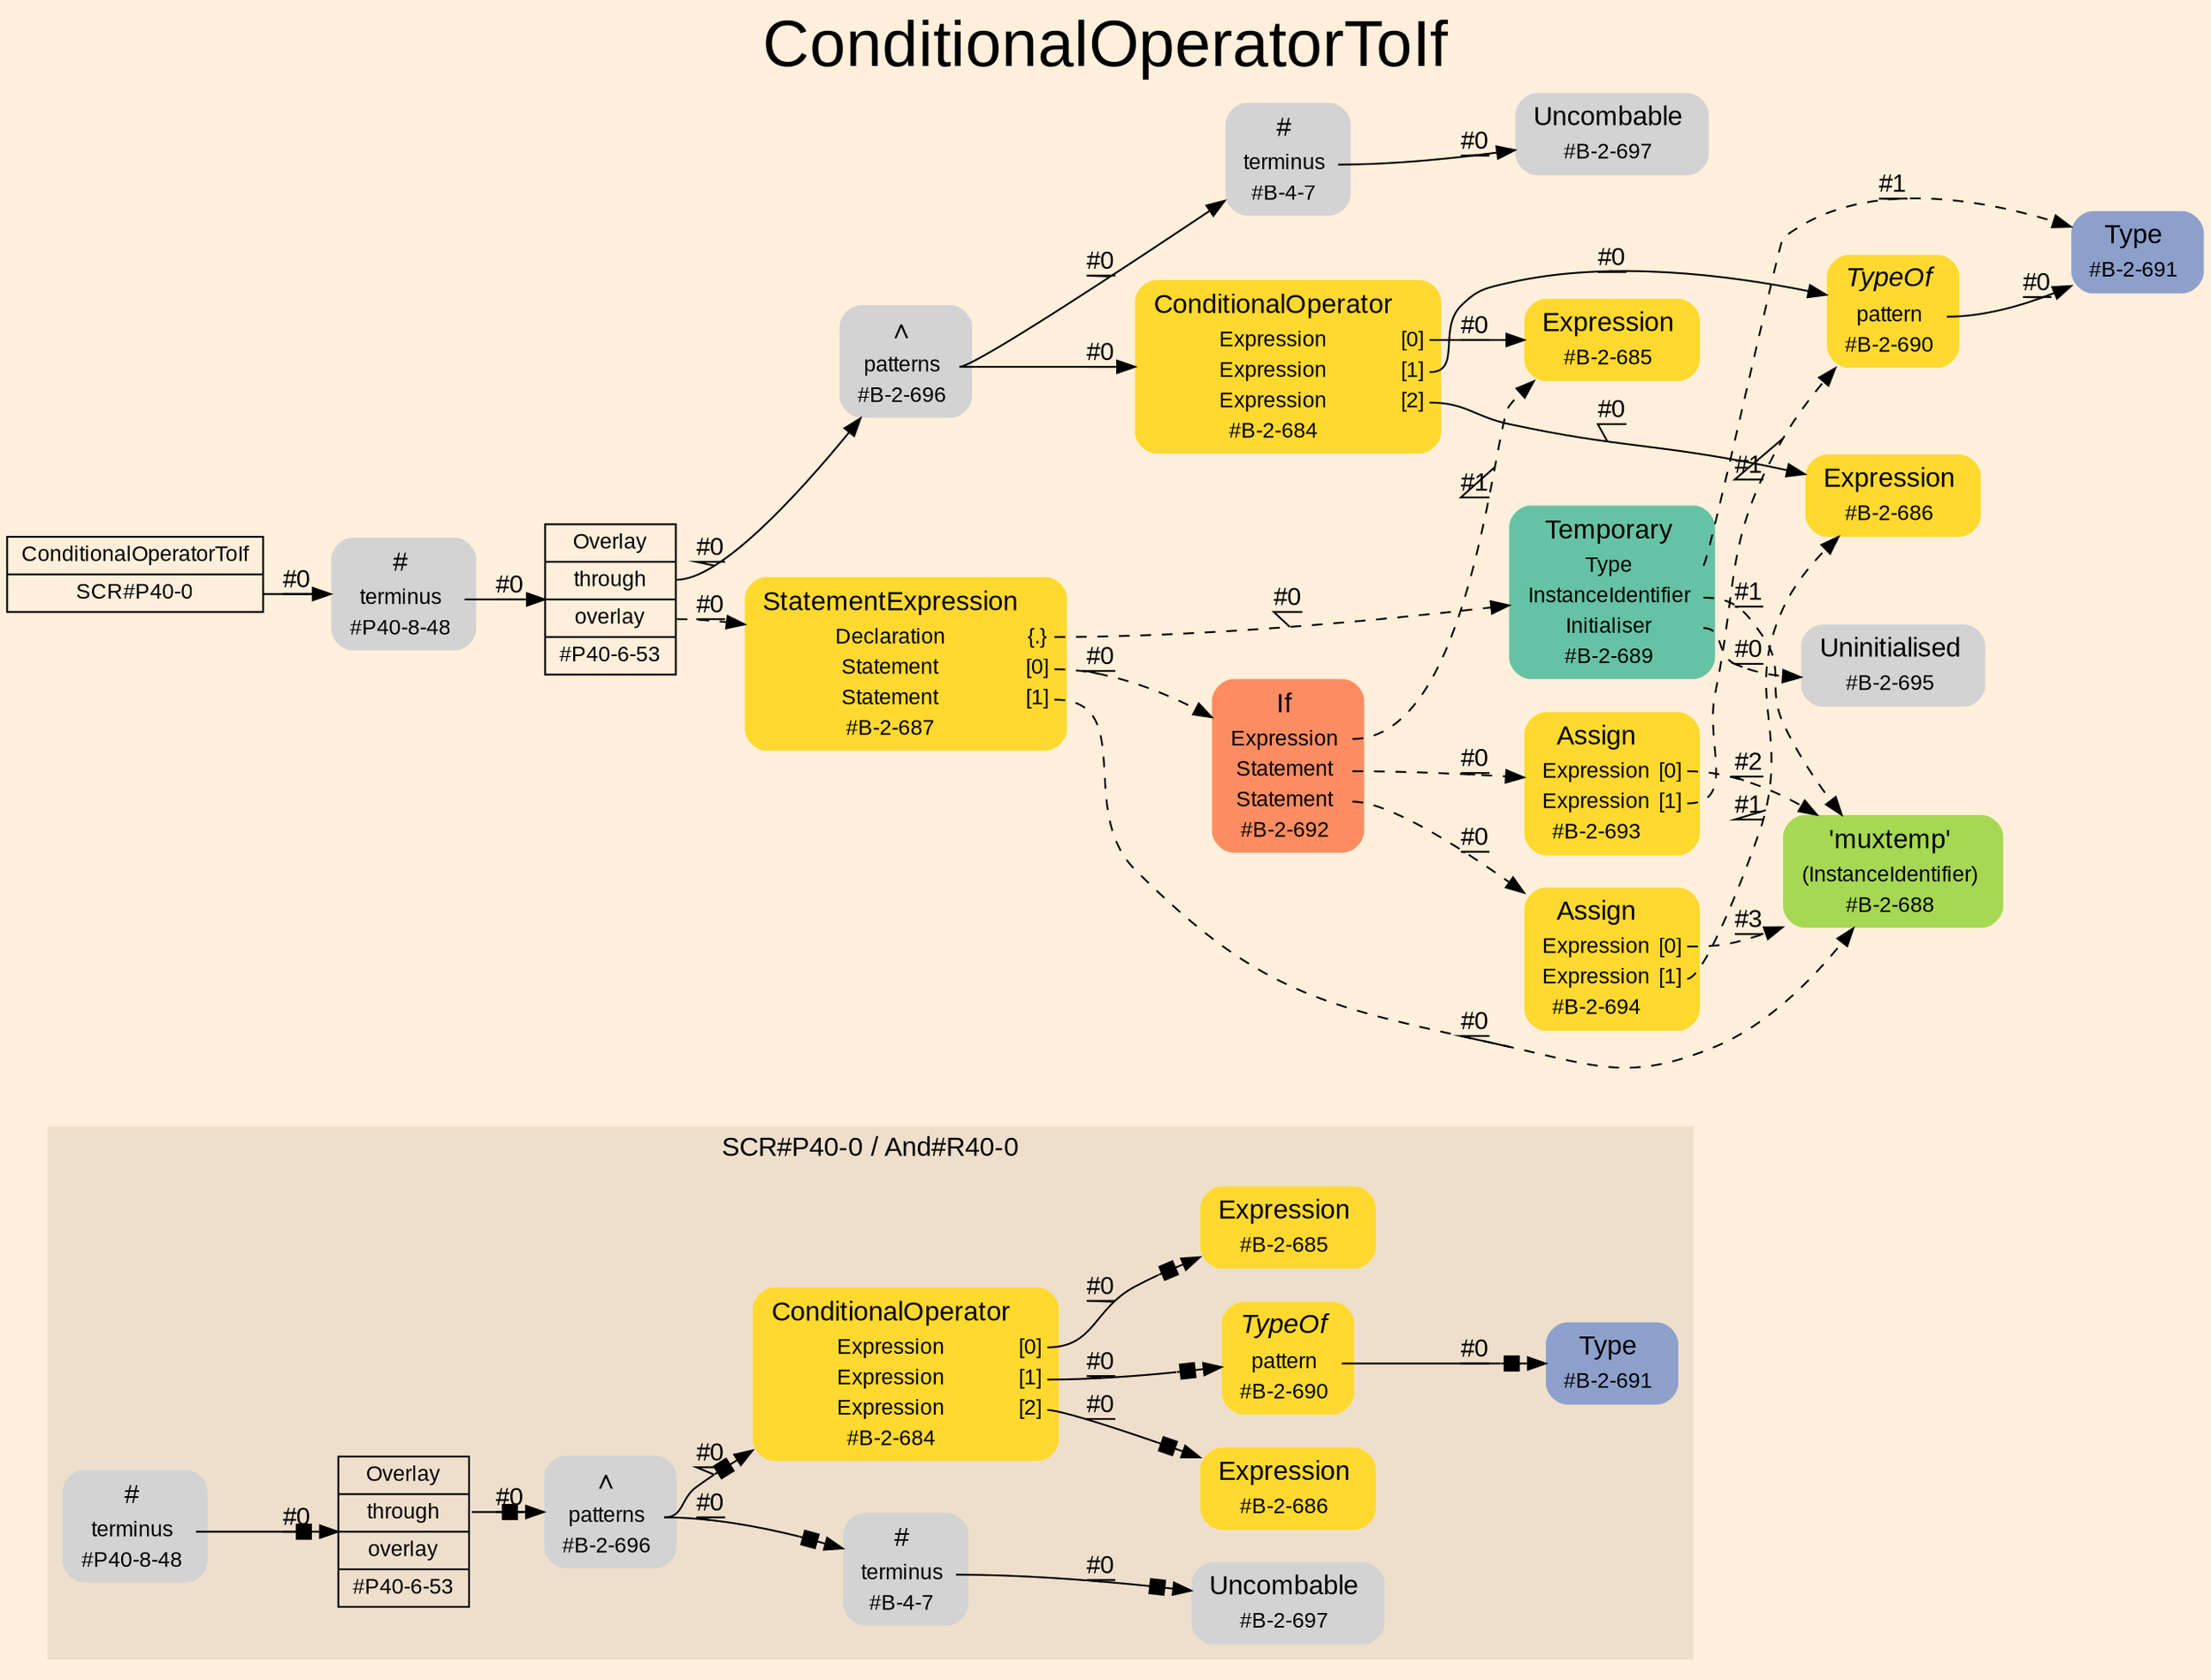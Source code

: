 digraph "ConditionalOperatorToIf" {
label = "ConditionalOperatorToIf"
labelloc = t
fontsize = "36"
graph [
    rankdir = "LR"
    ranksep = 0.3
    bgcolor = antiquewhite1
    color = black
    fontcolor = black
    fontname = "Arial"
];
node [
    fontname = "Arial"
];
edge [
    fontname = "Arial"
];

// -------------------- figure And#R40-0 --------------------
subgraph "clusterAnd#R40-0" {
    label = "SCR#P40-0 / And#R40-0"
    style = "filled"
    color = antiquewhite2
    fontsize = "15"
    "And#R40-0 / #B-2-697" [
        shape = "plaintext"
        label = <<TABLE BORDER="0" CELLBORDER="0" CELLSPACING="0">
         <TR><TD><FONT POINT-SIZE="15.0">Uncombable</FONT></TD><TD></TD></TR>
         <TR><TD>#B-2-697</TD><TD PORT="port0"></TD></TR>
        </TABLE>>
        style = "rounded,filled"
        fontsize = "12"
    ];
    
    "And#R40-0 / #B-4-7" [
        shape = "plaintext"
        label = <<TABLE BORDER="0" CELLBORDER="0" CELLSPACING="0">
         <TR><TD><FONT POINT-SIZE="15.0">#</FONT></TD><TD></TD></TR>
         <TR><TD>terminus</TD><TD PORT="port0"></TD></TR>
         <TR><TD>#B-4-7</TD><TD PORT="port1"></TD></TR>
        </TABLE>>
        style = "rounded,filled"
        fontsize = "12"
    ];
    
    "And#R40-0 / #B-2-686" [
        shape = "plaintext"
        fillcolor = "/set28/6"
        label = <<TABLE BORDER="0" CELLBORDER="0" CELLSPACING="0">
         <TR><TD><FONT POINT-SIZE="15.0">Expression</FONT></TD><TD></TD></TR>
         <TR><TD>#B-2-686</TD><TD PORT="port0"></TD></TR>
        </TABLE>>
        style = "rounded,filled"
        fontsize = "12"
    ];
    
    "And#R40-0 / #B-2-691" [
        shape = "plaintext"
        fillcolor = "/set28/3"
        label = <<TABLE BORDER="0" CELLBORDER="0" CELLSPACING="0">
         <TR><TD><FONT POINT-SIZE="15.0">Type</FONT></TD><TD></TD></TR>
         <TR><TD>#B-2-691</TD><TD PORT="port0"></TD></TR>
        </TABLE>>
        style = "rounded,filled"
        fontsize = "12"
    ];
    
    "And#R40-0 / #P40-6-53" [
        shape = "record"
        fillcolor = antiquewhite2
        label = "<fixed> Overlay | <port0> through | <port1> overlay | <port2> #P40-6-53"
        style = "filled"
        fontsize = "12"
        color = black
        fontcolor = black
    ];
    
    "And#R40-0 / #P40-8-48" [
        shape = "plaintext"
        label = <<TABLE BORDER="0" CELLBORDER="0" CELLSPACING="0">
         <TR><TD><FONT POINT-SIZE="15.0">#</FONT></TD><TD></TD></TR>
         <TR><TD>terminus</TD><TD PORT="port0"></TD></TR>
         <TR><TD>#P40-8-48</TD><TD PORT="port1"></TD></TR>
        </TABLE>>
        style = "rounded,filled"
        fontsize = "12"
    ];
    
    "And#R40-0 / #B-2-696" [
        shape = "plaintext"
        label = <<TABLE BORDER="0" CELLBORDER="0" CELLSPACING="0">
         <TR><TD><FONT POINT-SIZE="15.0">∧</FONT></TD><TD></TD></TR>
         <TR><TD>patterns</TD><TD PORT="port0"></TD></TR>
         <TR><TD>#B-2-696</TD><TD PORT="port1"></TD></TR>
        </TABLE>>
        style = "rounded,filled"
        fontsize = "12"
    ];
    
    "And#R40-0 / #B-2-690" [
        shape = "plaintext"
        fillcolor = "/set28/6"
        label = <<TABLE BORDER="0" CELLBORDER="0" CELLSPACING="0">
         <TR><TD><FONT POINT-SIZE="15.0"><I>TypeOf</I></FONT></TD><TD></TD></TR>
         <TR><TD>pattern</TD><TD PORT="port0"></TD></TR>
         <TR><TD>#B-2-690</TD><TD PORT="port1"></TD></TR>
        </TABLE>>
        style = "rounded,filled"
        fontsize = "12"
    ];
    
    "And#R40-0 / #B-2-684" [
        shape = "plaintext"
        fillcolor = "/set28/6"
        label = <<TABLE BORDER="0" CELLBORDER="0" CELLSPACING="0">
         <TR><TD><FONT POINT-SIZE="15.0">ConditionalOperator</FONT></TD><TD></TD></TR>
         <TR><TD>Expression</TD><TD PORT="port0">[0]</TD></TR>
         <TR><TD>Expression</TD><TD PORT="port1">[1]</TD></TR>
         <TR><TD>Expression</TD><TD PORT="port2">[2]</TD></TR>
         <TR><TD>#B-2-684</TD><TD PORT="port3"></TD></TR>
        </TABLE>>
        style = "rounded,filled"
        fontsize = "12"
    ];
    
    "And#R40-0 / #B-2-685" [
        shape = "plaintext"
        fillcolor = "/set28/6"
        label = <<TABLE BORDER="0" CELLBORDER="0" CELLSPACING="0">
         <TR><TD><FONT POINT-SIZE="15.0">Expression</FONT></TD><TD></TD></TR>
         <TR><TD>#B-2-685</TD><TD PORT="port0"></TD></TR>
        </TABLE>>
        style = "rounded,filled"
        fontsize = "12"
    ];
    
}


// -------------------- transformation figure --------------------
"CR#P40-0" [
    shape = "record"
    fillcolor = antiquewhite1
    label = "<fixed> ConditionalOperatorToIf | <port0> SCR#P40-0"
    style = "filled"
    fontsize = "12"
    color = black
    fontcolor = black
];

"#P40-8-48" [
    shape = "plaintext"
    label = <<TABLE BORDER="0" CELLBORDER="0" CELLSPACING="0">
     <TR><TD><FONT POINT-SIZE="15.0">#</FONT></TD><TD></TD></TR>
     <TR><TD>terminus</TD><TD PORT="port0"></TD></TR>
     <TR><TD>#P40-8-48</TD><TD PORT="port1"></TD></TR>
    </TABLE>>
    style = "rounded,filled"
    fontsize = "12"
];

"#P40-6-53" [
    shape = "record"
    fillcolor = antiquewhite1
    label = "<fixed> Overlay | <port0> through | <port1> overlay | <port2> #P40-6-53"
    style = "filled"
    fontsize = "12"
    color = black
    fontcolor = black
];

"#B-2-696" [
    shape = "plaintext"
    label = <<TABLE BORDER="0" CELLBORDER="0" CELLSPACING="0">
     <TR><TD><FONT POINT-SIZE="15.0">∧</FONT></TD><TD></TD></TR>
     <TR><TD>patterns</TD><TD PORT="port0"></TD></TR>
     <TR><TD>#B-2-696</TD><TD PORT="port1"></TD></TR>
    </TABLE>>
    style = "rounded,filled"
    fontsize = "12"
];

"#B-2-684" [
    shape = "plaintext"
    fillcolor = "/set28/6"
    label = <<TABLE BORDER="0" CELLBORDER="0" CELLSPACING="0">
     <TR><TD><FONT POINT-SIZE="15.0">ConditionalOperator</FONT></TD><TD></TD></TR>
     <TR><TD>Expression</TD><TD PORT="port0">[0]</TD></TR>
     <TR><TD>Expression</TD><TD PORT="port1">[1]</TD></TR>
     <TR><TD>Expression</TD><TD PORT="port2">[2]</TD></TR>
     <TR><TD>#B-2-684</TD><TD PORT="port3"></TD></TR>
    </TABLE>>
    style = "rounded,filled"
    fontsize = "12"
];

"#B-2-685" [
    shape = "plaintext"
    fillcolor = "/set28/6"
    label = <<TABLE BORDER="0" CELLBORDER="0" CELLSPACING="0">
     <TR><TD><FONT POINT-SIZE="15.0">Expression</FONT></TD><TD></TD></TR>
     <TR><TD>#B-2-685</TD><TD PORT="port0"></TD></TR>
    </TABLE>>
    style = "rounded,filled"
    fontsize = "12"
];

"#B-2-690" [
    shape = "plaintext"
    fillcolor = "/set28/6"
    label = <<TABLE BORDER="0" CELLBORDER="0" CELLSPACING="0">
     <TR><TD><FONT POINT-SIZE="15.0"><I>TypeOf</I></FONT></TD><TD></TD></TR>
     <TR><TD>pattern</TD><TD PORT="port0"></TD></TR>
     <TR><TD>#B-2-690</TD><TD PORT="port1"></TD></TR>
    </TABLE>>
    style = "rounded,filled"
    fontsize = "12"
];

"#B-2-691" [
    shape = "plaintext"
    fillcolor = "/set28/3"
    label = <<TABLE BORDER="0" CELLBORDER="0" CELLSPACING="0">
     <TR><TD><FONT POINT-SIZE="15.0">Type</FONT></TD><TD></TD></TR>
     <TR><TD>#B-2-691</TD><TD PORT="port0"></TD></TR>
    </TABLE>>
    style = "rounded,filled"
    fontsize = "12"
];

"#B-2-686" [
    shape = "plaintext"
    fillcolor = "/set28/6"
    label = <<TABLE BORDER="0" CELLBORDER="0" CELLSPACING="0">
     <TR><TD><FONT POINT-SIZE="15.0">Expression</FONT></TD><TD></TD></TR>
     <TR><TD>#B-2-686</TD><TD PORT="port0"></TD></TR>
    </TABLE>>
    style = "rounded,filled"
    fontsize = "12"
];

"#B-4-7" [
    shape = "plaintext"
    label = <<TABLE BORDER="0" CELLBORDER="0" CELLSPACING="0">
     <TR><TD><FONT POINT-SIZE="15.0">#</FONT></TD><TD></TD></TR>
     <TR><TD>terminus</TD><TD PORT="port0"></TD></TR>
     <TR><TD>#B-4-7</TD><TD PORT="port1"></TD></TR>
    </TABLE>>
    style = "rounded,filled"
    fontsize = "12"
];

"#B-2-697" [
    shape = "plaintext"
    label = <<TABLE BORDER="0" CELLBORDER="0" CELLSPACING="0">
     <TR><TD><FONT POINT-SIZE="15.0">Uncombable</FONT></TD><TD></TD></TR>
     <TR><TD>#B-2-697</TD><TD PORT="port0"></TD></TR>
    </TABLE>>
    style = "rounded,filled"
    fontsize = "12"
];

"#B-2-687" [
    shape = "plaintext"
    fillcolor = "/set28/6"
    label = <<TABLE BORDER="0" CELLBORDER="0" CELLSPACING="0">
     <TR><TD><FONT POINT-SIZE="15.0">StatementExpression</FONT></TD><TD></TD></TR>
     <TR><TD>Declaration</TD><TD PORT="port0">{.}</TD></TR>
     <TR><TD>Statement</TD><TD PORT="port1">[0]</TD></TR>
     <TR><TD>Statement</TD><TD PORT="port2">[1]</TD></TR>
     <TR><TD>#B-2-687</TD><TD PORT="port3"></TD></TR>
    </TABLE>>
    style = "rounded,filled"
    fontsize = "12"
];

"#B-2-689" [
    shape = "plaintext"
    fillcolor = "/set28/1"
    label = <<TABLE BORDER="0" CELLBORDER="0" CELLSPACING="0">
     <TR><TD><FONT POINT-SIZE="15.0">Temporary</FONT></TD><TD></TD></TR>
     <TR><TD>Type</TD><TD PORT="port0"></TD></TR>
     <TR><TD>InstanceIdentifier</TD><TD PORT="port1"></TD></TR>
     <TR><TD>Initialiser</TD><TD PORT="port2"></TD></TR>
     <TR><TD>#B-2-689</TD><TD PORT="port3"></TD></TR>
    </TABLE>>
    style = "rounded,filled"
    fontsize = "12"
];

"#B-2-688" [
    shape = "plaintext"
    fillcolor = "/set28/5"
    label = <<TABLE BORDER="0" CELLBORDER="0" CELLSPACING="0">
     <TR><TD><FONT POINT-SIZE="15.0">'muxtemp'</FONT></TD><TD></TD></TR>
     <TR><TD>(InstanceIdentifier)</TD><TD PORT="port0"></TD></TR>
     <TR><TD>#B-2-688</TD><TD PORT="port1"></TD></TR>
    </TABLE>>
    style = "rounded,filled"
    fontsize = "12"
];

"#B-2-695" [
    shape = "plaintext"
    label = <<TABLE BORDER="0" CELLBORDER="0" CELLSPACING="0">
     <TR><TD><FONT POINT-SIZE="15.0">Uninitialised</FONT></TD><TD></TD></TR>
     <TR><TD>#B-2-695</TD><TD PORT="port0"></TD></TR>
    </TABLE>>
    style = "rounded,filled"
    fontsize = "12"
];

"#B-2-692" [
    shape = "plaintext"
    fillcolor = "/set28/2"
    label = <<TABLE BORDER="0" CELLBORDER="0" CELLSPACING="0">
     <TR><TD><FONT POINT-SIZE="15.0">If</FONT></TD><TD></TD></TR>
     <TR><TD>Expression</TD><TD PORT="port0"></TD></TR>
     <TR><TD>Statement</TD><TD PORT="port1"></TD></TR>
     <TR><TD>Statement</TD><TD PORT="port2"></TD></TR>
     <TR><TD>#B-2-692</TD><TD PORT="port3"></TD></TR>
    </TABLE>>
    style = "rounded,filled"
    fontsize = "12"
];

"#B-2-693" [
    shape = "plaintext"
    fillcolor = "/set28/6"
    label = <<TABLE BORDER="0" CELLBORDER="0" CELLSPACING="0">
     <TR><TD><FONT POINT-SIZE="15.0">Assign</FONT></TD><TD></TD></TR>
     <TR><TD>Expression</TD><TD PORT="port0">[0]</TD></TR>
     <TR><TD>Expression</TD><TD PORT="port1">[1]</TD></TR>
     <TR><TD>#B-2-693</TD><TD PORT="port2"></TD></TR>
    </TABLE>>
    style = "rounded,filled"
    fontsize = "12"
];

"#B-2-694" [
    shape = "plaintext"
    fillcolor = "/set28/6"
    label = <<TABLE BORDER="0" CELLBORDER="0" CELLSPACING="0">
     <TR><TD><FONT POINT-SIZE="15.0">Assign</FONT></TD><TD></TD></TR>
     <TR><TD>Expression</TD><TD PORT="port0">[0]</TD></TR>
     <TR><TD>Expression</TD><TD PORT="port1">[1]</TD></TR>
     <TR><TD>#B-2-694</TD><TD PORT="port2"></TD></TR>
    </TABLE>>
    style = "rounded,filled"
    fontsize = "12"
];


// -------------------- links --------------------
// links for block CR#P40-0
"CR#P40-0":port0 -> "#P40-8-48" [
    label = "#0"
    decorate = true
    color = black
    fontcolor = black
];

// links for block #P40-8-48
"#P40-8-48":port0 -> "#P40-6-53" [
    label = "#0"
    decorate = true
    color = black
    fontcolor = black
];

// links for block #P40-6-53
"#P40-6-53":port0 -> "#B-2-696" [
    label = "#0"
    decorate = true
    color = black
    fontcolor = black
];

"#P40-6-53":port1 -> "#B-2-687" [
    style="dashed"
    label = "#0"
    decorate = true
    color = black
    fontcolor = black
];

// links for block #B-2-696
"#B-2-696":port0 -> "#B-2-684" [
    label = "#0"
    decorate = true
    color = black
    fontcolor = black
];

"#B-2-696":port0 -> "#B-4-7" [
    label = "#0"
    decorate = true
    color = black
    fontcolor = black
];

// links for block #B-2-684
"#B-2-684":port0 -> "#B-2-685" [
    label = "#0"
    decorate = true
    color = black
    fontcolor = black
];

"#B-2-684":port1 -> "#B-2-690" [
    label = "#0"
    decorate = true
    color = black
    fontcolor = black
];

"#B-2-684":port2 -> "#B-2-686" [
    label = "#0"
    decorate = true
    color = black
    fontcolor = black
];

// links for block #B-2-685
// links for block #B-2-690
"#B-2-690":port0 -> "#B-2-691" [
    label = "#0"
    decorate = true
    color = black
    fontcolor = black
];

// links for block #B-2-691
// links for block #B-2-686
// links for block #B-4-7
"#B-4-7":port0 -> "#B-2-697" [
    label = "#0"
    decorate = true
    color = black
    fontcolor = black
];

// links for block #B-2-697
// links for block #B-2-687
"#B-2-687":port0 -> "#B-2-689" [
    style="dashed"
    label = "#0"
    decorate = true
    color = black
    fontcolor = black
];

"#B-2-687":port1 -> "#B-2-692" [
    style="dashed"
    label = "#0"
    decorate = true
    color = black
    fontcolor = black
];

"#B-2-687":port2 -> "#B-2-688" [
    style="dashed"
    label = "#0"
    decorate = true
    color = black
    fontcolor = black
];

// links for block #B-2-689
"#B-2-689":port0 -> "#B-2-691" [
    style="dashed"
    label = "#1"
    decorate = true
    color = black
    fontcolor = black
];

"#B-2-689":port1 -> "#B-2-688" [
    style="dashed"
    label = "#1"
    decorate = true
    color = black
    fontcolor = black
];

"#B-2-689":port2 -> "#B-2-695" [
    style="dashed"
    label = "#0"
    decorate = true
    color = black
    fontcolor = black
];

// links for block #B-2-688
// links for block #B-2-695
// links for block #B-2-692
"#B-2-692":port0 -> "#B-2-685" [
    style="dashed"
    label = "#1"
    decorate = true
    color = black
    fontcolor = black
];

"#B-2-692":port1 -> "#B-2-693" [
    style="dashed"
    label = "#0"
    decorate = true
    color = black
    fontcolor = black
];

"#B-2-692":port2 -> "#B-2-694" [
    style="dashed"
    label = "#0"
    decorate = true
    color = black
    fontcolor = black
];

// links for block #B-2-693
"#B-2-693":port0 -> "#B-2-688" [
    style="dashed"
    label = "#2"
    decorate = true
    color = black
    fontcolor = black
];

"#B-2-693":port1 -> "#B-2-690" [
    style="dashed"
    label = "#1"
    decorate = true
    color = black
    fontcolor = black
];

// links for block #B-2-694
"#B-2-694":port0 -> "#B-2-688" [
    style="dashed"
    label = "#3"
    decorate = true
    color = black
    fontcolor = black
];

"#B-2-694":port1 -> "#B-2-686" [
    style="dashed"
    label = "#1"
    decorate = true
    color = black
    fontcolor = black
];

// links for block And#R40-0 / #B-2-697
// links for block And#R40-0 / #B-4-7
"And#R40-0 / #B-4-7":port0 -> "And#R40-0 / #B-2-697" [
    arrowhead="normalnonebox"
    label = "#0"
    decorate = true
    color = black
    fontcolor = black
];

// links for block And#R40-0 / #B-2-686
// links for block And#R40-0 / #B-2-691
// links for block And#R40-0 / #P40-6-53
"And#R40-0 / #P40-6-53":port0 -> "And#R40-0 / #B-2-696" [
    arrowhead="normalnonebox"
    label = "#0"
    decorate = true
    color = black
    fontcolor = black
];

// links for block And#R40-0 / #P40-8-48
"And#R40-0 / #P40-8-48":port0 -> "And#R40-0 / #P40-6-53" [
    arrowhead="normalnonebox"
    label = "#0"
    decorate = true
    color = black
    fontcolor = black
];

// links for block And#R40-0 / #B-2-696
"And#R40-0 / #B-2-696":port0 -> "And#R40-0 / #B-2-684" [
    arrowhead="normalnonebox"
    label = "#0"
    decorate = true
    color = black
    fontcolor = black
];

"And#R40-0 / #B-2-696":port0 -> "And#R40-0 / #B-4-7" [
    arrowhead="normalnonebox"
    label = "#0"
    decorate = true
    color = black
    fontcolor = black
];

// links for block And#R40-0 / #B-2-690
"And#R40-0 / #B-2-690":port0 -> "And#R40-0 / #B-2-691" [
    arrowhead="normalnonebox"
    label = "#0"
    decorate = true
    color = black
    fontcolor = black
];

// links for block And#R40-0 / #B-2-684
"And#R40-0 / #B-2-684":port0 -> "And#R40-0 / #B-2-685" [
    arrowhead="normalnonebox"
    label = "#0"
    decorate = true
    color = black
    fontcolor = black
];

"And#R40-0 / #B-2-684":port1 -> "And#R40-0 / #B-2-690" [
    arrowhead="normalnonebox"
    label = "#0"
    decorate = true
    color = black
    fontcolor = black
];

"And#R40-0 / #B-2-684":port2 -> "And#R40-0 / #B-2-686" [
    arrowhead="normalnonebox"
    label = "#0"
    decorate = true
    color = black
    fontcolor = black
];

// links for block And#R40-0 / #B-2-685
}
